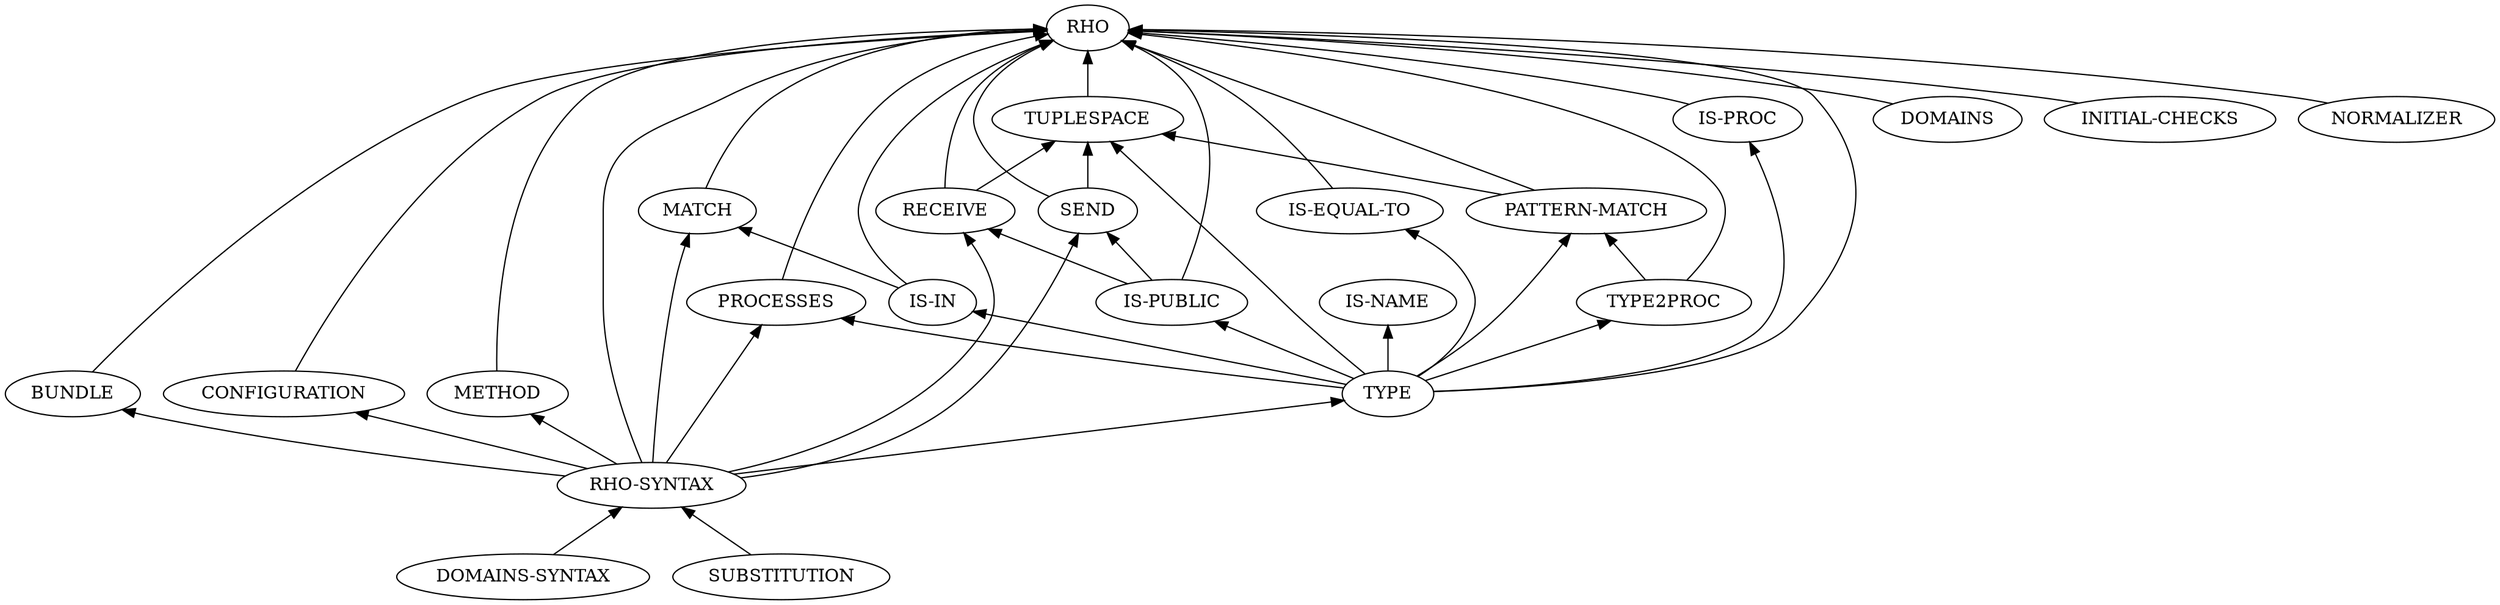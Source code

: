 digraph G {

    rankdir=BT

    bundle  [label="BUNDLE"];
    config  [label="CONFIGURATION"];
    dom     [label="DOMAINS"];
    domsyn  [label="DOMAINS-SYNTAX"];
    initial [label="INITIAL-CHECKS"];
    iseq    [label="IS-EQUAL-TO"];
    isin    [label="IS-IN"];
    isname  [label="IS-NAME"];
    isproc  [label="IS-PROC"];
    ispub   [label="IS-PUBLIC"];
    match   [label="MATCH"];
    meth    [label="METHOD"];
    norm    [label="NORMALIZER"];
    patmat  [label="PATTERN-MATCH"];
    proc    [label="PROCESSES"];
    rec     [label="RECEIVE"];
    rho     [label="RHO"];
    rhosyn  [label="RHO-SYNTAX"];
    send    [label="SEND"];
    sub     [label="SUBSTITUTION"];
    tupsp   [label="TUPLESPACE"];
    type    [label="TYPE"];
    t2p     [label="TYPE2PROC"];

    bundle -> rho;

    config -> rho;

    dom -> rho;

    domsyn -> rhosyn;

    initial -> rho;

    iseq -> rho;

    isin -> match;
    isin -> rho;

    isproc -> rho;

    ispub -> rec;
    ispub -> send;
    ispub -> rho;

    match -> rho;

    meth -> rho;

    norm -> rho;

    patmat -> tupsp;
    patmat -> rho;

    proc -> rho;

    rec -> tupsp;
    rec -> rho;

    rhosyn -> bundle;
    rhosyn -> config;
    rhosyn -> match;
    rhosyn -> meth;
    rhosyn -> proc;
    rhosyn -> rec;
    rhosyn -> send;
    rhosyn -> type;
    rhosyn -> rho;

    send -> tupsp;
    send -> rho;

    sub -> rhosyn;

    tupsp -> rho;

    type -> iseq;
    type -> isin;
    type -> isname;
    type -> isproc;
    type -> ispub;
    type -> patmat;
    type -> proc;
    type -> tupsp;
    type -> t2p;
    type -> rho;

    t2p -> patmat;
    t2p -> rho;

}
